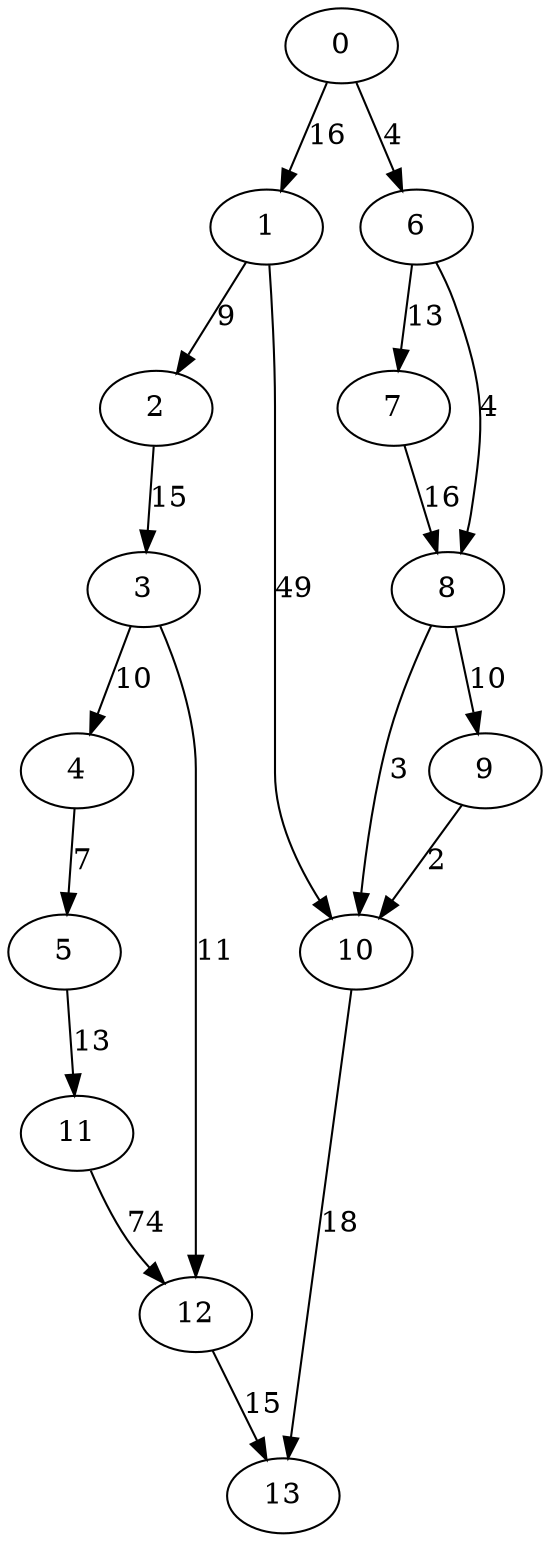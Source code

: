 digraph small {
0 -> 1 [ label = 16 ];
0 -> 6 [ label = 4 ];
1 -> 2 [ label = 9 ];
1 -> 10 [ label = 49 ];
2 -> 3 [ label = 15 ];
3 -> 4 [ label = 10 ];
3 -> 12 [ label = 11 ];
4 -> 5 [ label = 7 ];
5 -> 11 [ label = 13 ];
6 -> 7 [ label = 13 ];
6 -> 8 [ label = 4 ];
7 -> 8 [ label = 16 ];
8 -> 9 [ label = 10 ];
8 -> 10 [ label = 3 ];
9 -> 10 [ label = 2 ];
10 -> 13 [ label = 18 ];
11 -> 12 [ label = 74 ];
12 -> 13 [ label = 15 ];
 }


